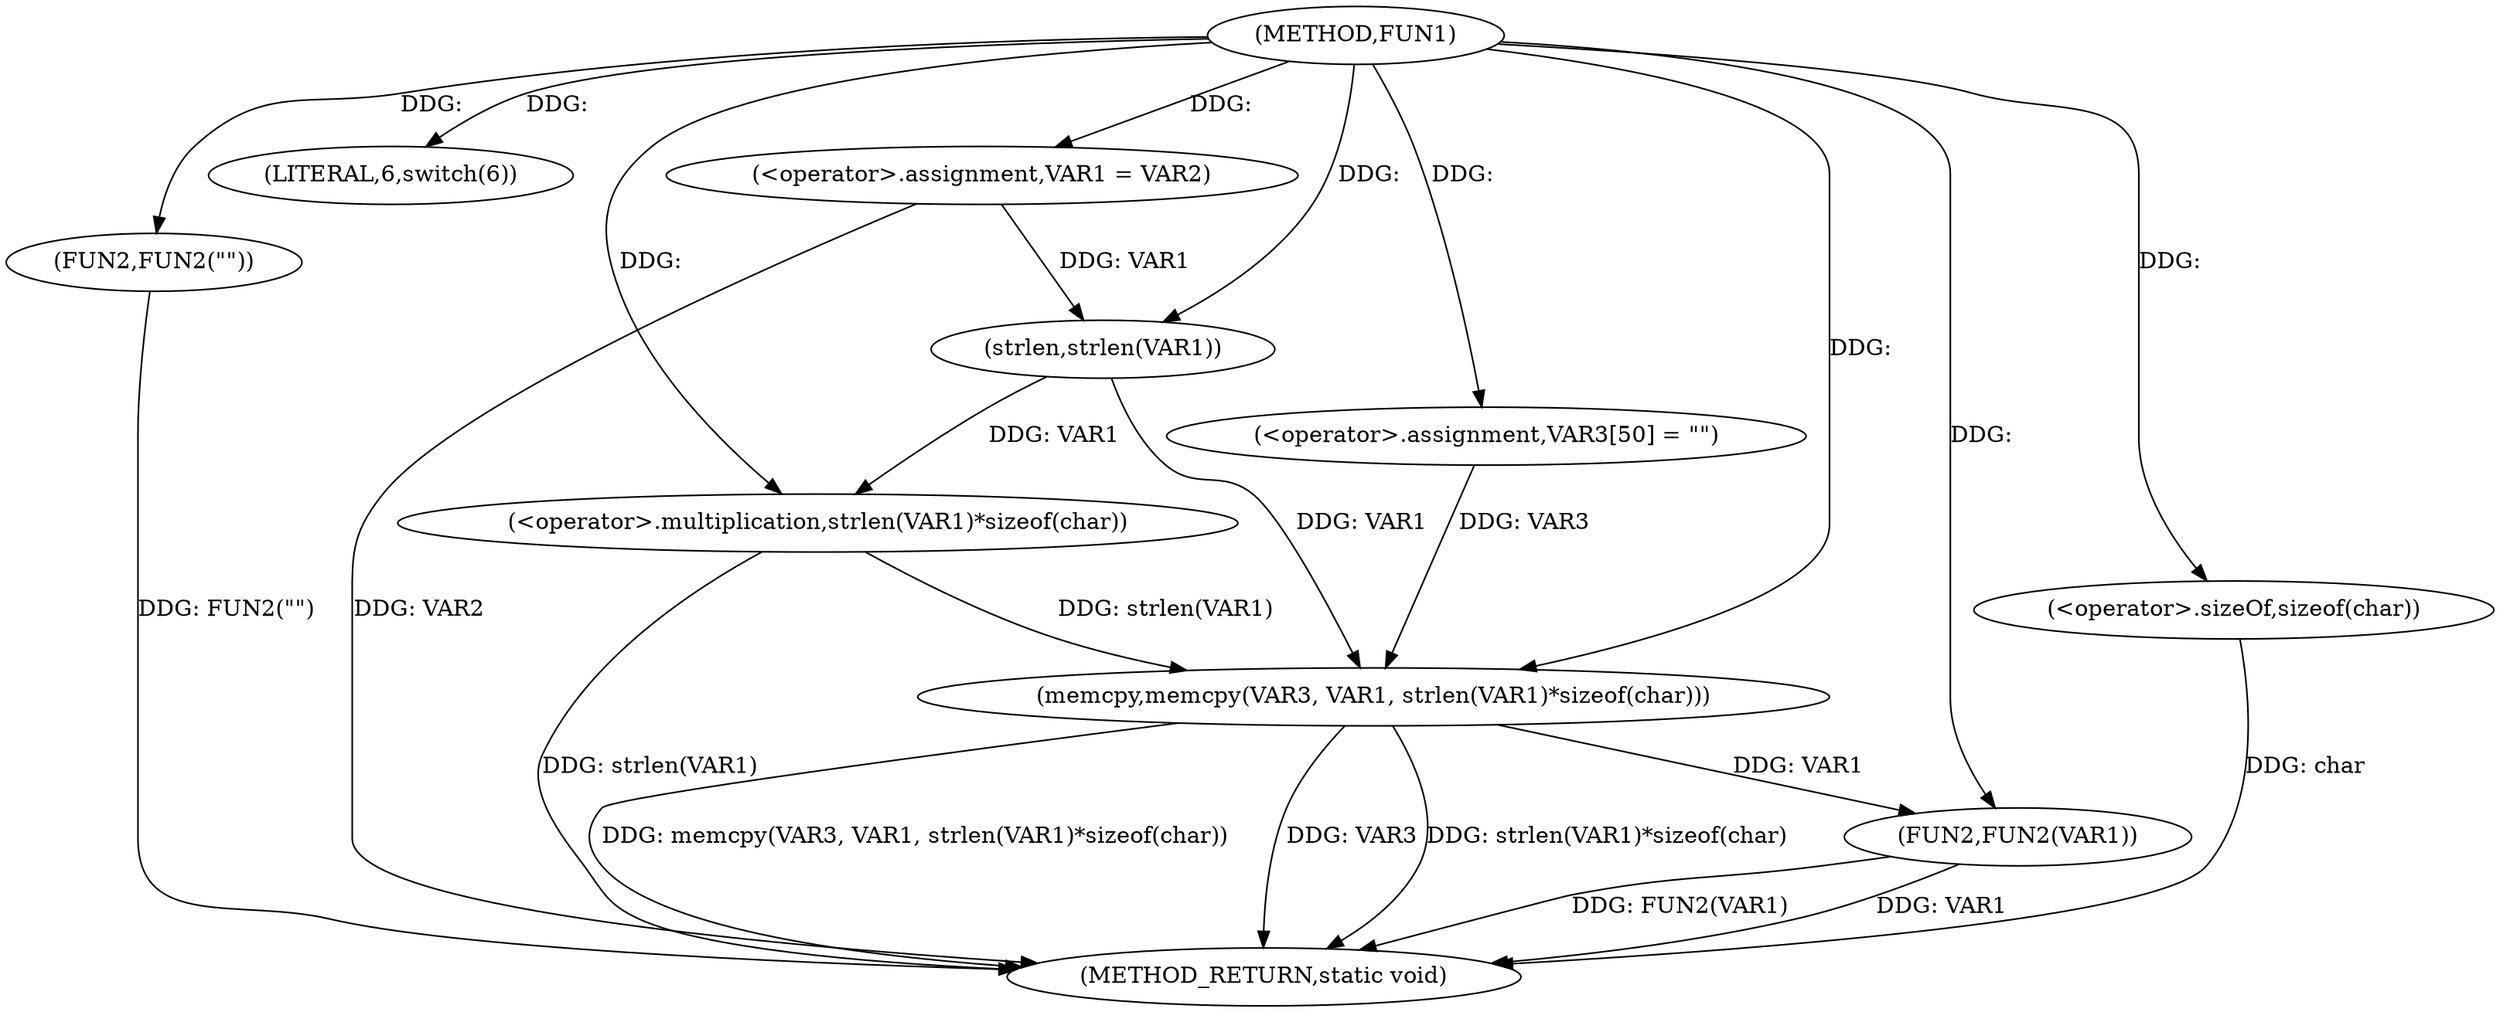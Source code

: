 digraph FUN1 {  
"1000100" [label = "(METHOD,FUN1)" ]
"1000131" [label = "(METHOD_RETURN,static void)" ]
"1000104" [label = "(<operator>.assignment,VAR1 = VAR2)" ]
"1000108" [label = "(LITERAL,6,switch(6))" ]
"1000113" [label = "(FUN2,FUN2(\"\"))" ]
"1000118" [label = "(<operator>.assignment,VAR3[50] = \"\")" ]
"1000121" [label = "(memcpy,memcpy(VAR3, VAR1, strlen(VAR1)*sizeof(char)))" ]
"1000124" [label = "(<operator>.multiplication,strlen(VAR1)*sizeof(char))" ]
"1000125" [label = "(strlen,strlen(VAR1))" ]
"1000127" [label = "(<operator>.sizeOf,sizeof(char))" ]
"1000129" [label = "(FUN2,FUN2(VAR1))" ]
  "1000129" -> "1000131"  [ label = "DDG: VAR1"] 
  "1000124" -> "1000131"  [ label = "DDG: strlen(VAR1)"] 
  "1000129" -> "1000131"  [ label = "DDG: FUN2(VAR1)"] 
  "1000121" -> "1000131"  [ label = "DDG: memcpy(VAR3, VAR1, strlen(VAR1)*sizeof(char))"] 
  "1000113" -> "1000131"  [ label = "DDG: FUN2(\"\")"] 
  "1000121" -> "1000131"  [ label = "DDG: VAR3"] 
  "1000127" -> "1000131"  [ label = "DDG: char"] 
  "1000104" -> "1000131"  [ label = "DDG: VAR2"] 
  "1000121" -> "1000131"  [ label = "DDG: strlen(VAR1)*sizeof(char)"] 
  "1000100" -> "1000104"  [ label = "DDG: "] 
  "1000100" -> "1000108"  [ label = "DDG: "] 
  "1000100" -> "1000113"  [ label = "DDG: "] 
  "1000100" -> "1000118"  [ label = "DDG: "] 
  "1000118" -> "1000121"  [ label = "DDG: VAR3"] 
  "1000100" -> "1000121"  [ label = "DDG: "] 
  "1000125" -> "1000121"  [ label = "DDG: VAR1"] 
  "1000124" -> "1000121"  [ label = "DDG: strlen(VAR1)"] 
  "1000125" -> "1000124"  [ label = "DDG: VAR1"] 
  "1000104" -> "1000125"  [ label = "DDG: VAR1"] 
  "1000100" -> "1000125"  [ label = "DDG: "] 
  "1000100" -> "1000124"  [ label = "DDG: "] 
  "1000100" -> "1000127"  [ label = "DDG: "] 
  "1000121" -> "1000129"  [ label = "DDG: VAR1"] 
  "1000100" -> "1000129"  [ label = "DDG: "] 
}
